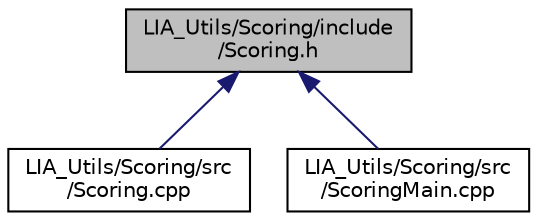 digraph "LIA_Utils/Scoring/include/Scoring.h"
{
  edge [fontname="Helvetica",fontsize="10",labelfontname="Helvetica",labelfontsize="10"];
  node [fontname="Helvetica",fontsize="10",shape=record];
  Node1 [label="LIA_Utils/Scoring/include\l/Scoring.h",height=0.2,width=0.4,color="black", fillcolor="grey75", style="filled" fontcolor="black"];
  Node1 -> Node2 [dir="back",color="midnightblue",fontsize="10",style="solid",fontname="Helvetica"];
  Node2 [label="LIA_Utils/Scoring/src\l/Scoring.cpp",height=0.2,width=0.4,color="black", fillcolor="white", style="filled",URL="$Scoring_8cpp.html"];
  Node1 -> Node3 [dir="back",color="midnightblue",fontsize="10",style="solid",fontname="Helvetica"];
  Node3 [label="LIA_Utils/Scoring/src\l/ScoringMain.cpp",height=0.2,width=0.4,color="black", fillcolor="white", style="filled",URL="$ScoringMain_8cpp.html"];
}
